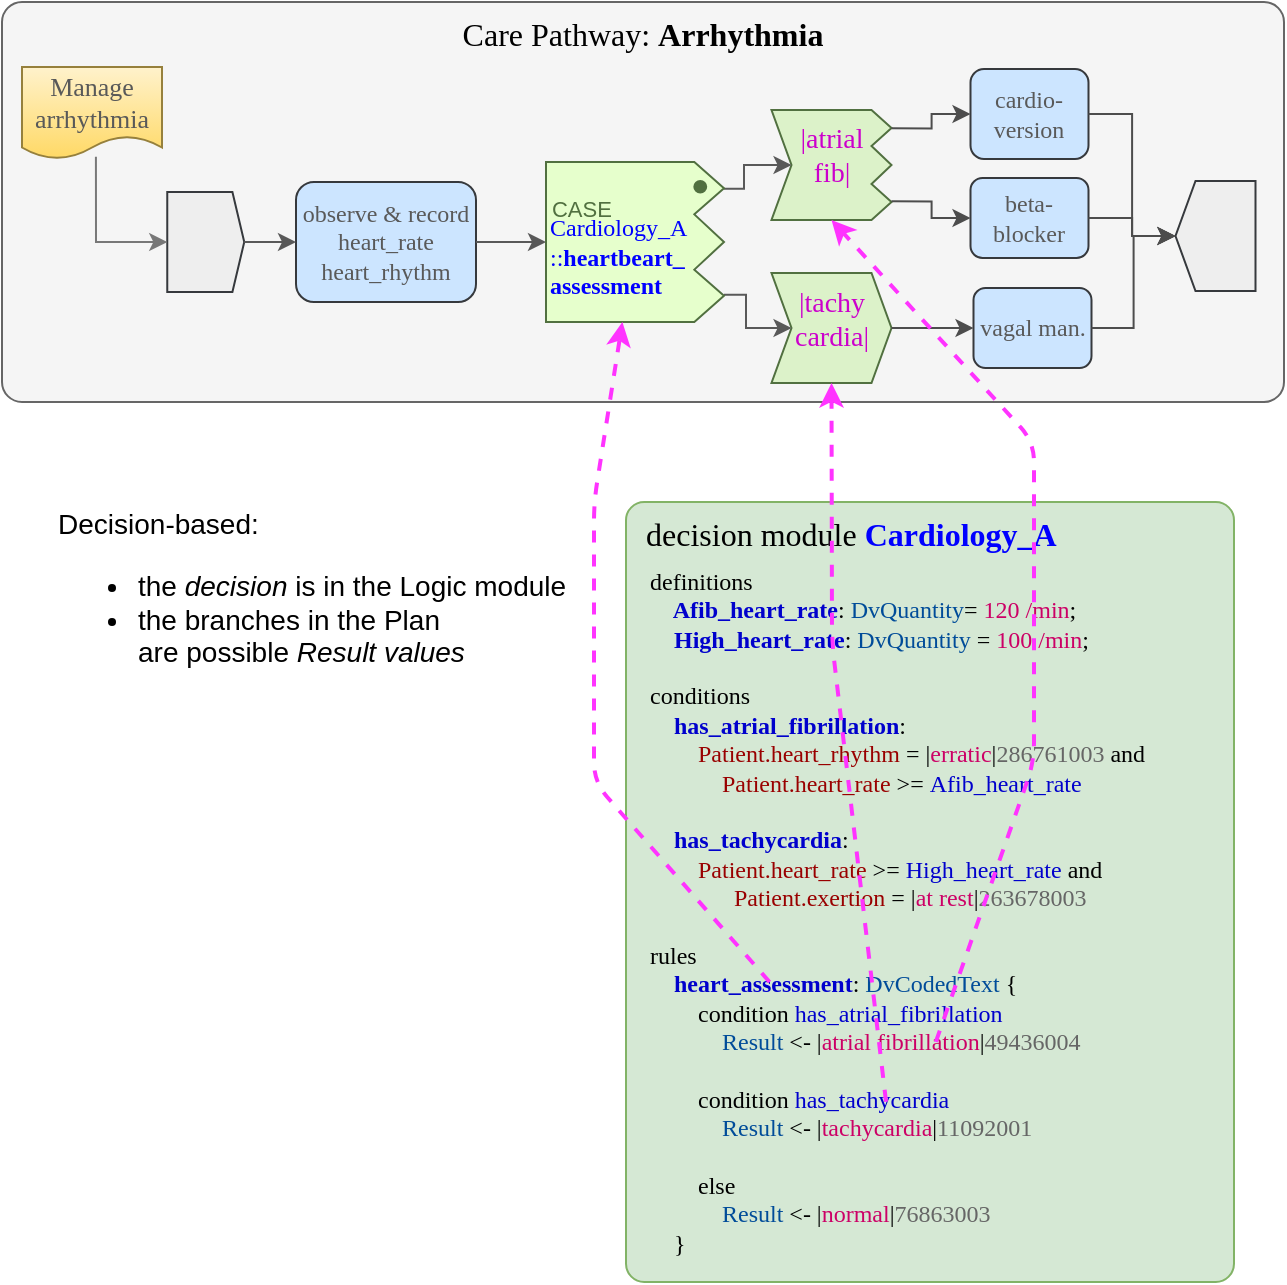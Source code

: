 <mxfile version="12.6.5" type="device"><diagram id="-mjmxiD4SZ3i_Z-_ZSI0" name="Page-1"><mxGraphModel dx="1368" dy="816" grid="1" gridSize="10" guides="1" tooltips="1" connect="1" arrows="1" fold="1" page="1" pageScale="1" pageWidth="1169" pageHeight="827" math="0" shadow="0"><root><mxCell id="0"/><mxCell id="1" parent="0"/><mxCell id="RvP3062w9t06JpOHgTbH-34" value="&lt;font color=&quot;#000000&quot; style=&quot;font-size: 16px;&quot;&gt;Care Pathway: &lt;b style=&quot;font-size: 16px;&quot;&gt;Arrhythmia&lt;/b&gt;&lt;/font&gt;" style="rounded=1;whiteSpace=wrap;html=1;fontSize=16;arcSize=5;fillColor=#f5f5f5;strokeColor=#666666;verticalAlign=top;fontColor=#333333;fontFamily=Tahoma;" parent="1" vertex="1"><mxGeometry x="64" y="40" width="641" height="200" as="geometry"/></mxCell><mxCell id="RvP3062w9t06JpOHgTbH-6" value="observe &amp;amp; record&lt;br&gt;&lt;span style=&quot;text-align: left;&quot;&gt;&lt;font&gt;heart_rate&lt;/font&gt;&lt;/span&gt;&lt;span&gt;&lt;font&gt;&lt;br&gt;&lt;/font&gt;&lt;/span&gt;&lt;span&gt;&lt;font&gt;heart_rhythm&lt;/font&gt;&lt;br&gt;&lt;/span&gt;" style="shape=ext;rounded=1;html=1;whiteSpace=wrap;shadow=0;glass=0;comic=0;labelBackgroundColor=none;strokeColor=#36393d;strokeWidth=1;fillColor=#cce5ff;fontFamily=Tahoma;fontSize=12;align=center;fontColor=#595959;fontStyle=0" parent="1" vertex="1"><mxGeometry x="211" y="130" width="90" height="60" as="geometry"/></mxCell><mxCell id="RvP3062w9t06JpOHgTbH-7" value="" style="endArrow=classic;html=1;labelBackgroundColor=none;strokeColor=#595959;strokeWidth=1;fontFamily=Tahoma;fontSize=14;fontColor=#525252;entryX=0;entryY=0.5;exitX=1;exitY=0.5;fillColor=#f5f5f5;gradientColor=#b3b3b3;entryDx=0;entryDy=0;exitDx=0;exitDy=0;" parent="1" source="RvP3062w9t06JpOHgTbH-6" target="dO6ojmiXCGP0qlEIDVPj-1" edge="1"><mxGeometry width="50" height="50" relative="1" as="geometry"><mxPoint x="321.25" y="160" as="sourcePoint"/><mxPoint x="343.75" y="159.5" as="targetPoint"/></mxGeometry></mxCell><mxCell id="RvP3062w9t06JpOHgTbH-8" value="&lt;br style=&quot;font-size: 12px&quot;&gt;" style="shape=stencil(tZTbDoMgDIafhtsFbdz9wrb3YK5OMgYG2Onth6DJnLrsoIkx6f/br4UiBJgteYUkpSWBNUlToP7lw2sMl1kMua0wd1G7cCP4TmJ0rDP6iFexdw1BqBKNcLULG0JX/pv6AZZrpTxEaGU7zpPvYVwon0tvEdZ0c+9Eleef0KGJahLU7efMRTYDNZmj0y6z7XvaTieidntNZpnUNNTkRyYwr4wdYmA7nh8PRp/VfrCTitc/SM9o7ZO+4PtjP7TANlsK9ZSdDZ3vz9OXL5ue/Vcevq1Pv03PpbY/bF6YZ28sQR2ZJbBCG3wz5EJIGS/EsZLDbijaYwc13s9BeAA=);whiteSpace=wrap;html=1;fillColor=#eeeeee;fontSize=12;strokeColor=#36393d;fontFamily=Tahoma;" parent="1" vertex="1"><mxGeometry x="146.63" y="135" width="38.5" height="50" as="geometry"/></mxCell><mxCell id="RvP3062w9t06JpOHgTbH-3" value="" style="endArrow=classic;html=1;labelBackgroundColor=none;strokeColor=#595959;strokeWidth=1;fontFamily=Tahoma;fontSize=14;fontColor=#525252;exitX=1;exitY=0.5;fillColor=#f5f5f5;gradientColor=#b3b3b3;fontStyle=0;entryX=0;entryY=0.5;exitDx=0;exitDy=0;" parent="1" source="RvP3062w9t06JpOHgTbH-8" target="RvP3062w9t06JpOHgTbH-6" edge="1"><mxGeometry width="50" height="50" relative="1" as="geometry"><mxPoint x="221.25" y="167.5" as="sourcePoint"/><mxPoint x="223.75" y="123.5" as="targetPoint"/></mxGeometry></mxCell><mxCell id="RvP3062w9t06JpOHgTbH-13" value="&lt;font color=&quot;#cc00cc&quot; style=&quot;font-size: 14px;&quot;&gt;|tachy&lt;br style=&quot;font-size: 14px;&quot;&gt;cardia|&lt;/font&gt;" style="shape=stencil(tZXtboMgFIavhr8LH0Oznwtd74NSNkkpGLTtdvc7iiZlfmzVmRjNeY/vwzG8RMREVchSI4oLxHaIUs7hBuUtlhmOpaxKreqoXWUw8mB17FR18Cd9M8e6IxhX6GDqpsveEH6Fd5qLCeWdA4jxrko6d32ASePAiz8jrFv+K6lK4J91rUNUSavu/8584htQySaTkixPuf3sP8h43bQT1IfnTahkk936HypZyGQClKkgM3GQ6vQR/MUdRyd5N9Yqb32AMj7bhRBlO7Gn4mXmI+IxGzdzkuPnuQSUsjmcg0bfPvurnj9yY9jebY27c/N19iy107zb/cUD8Ef9K+1kwQco6ys9tXegD7avVSeyBinzQf8Swpim+ayNRn/AbtX4D2mFbw==);whiteSpace=wrap;html=1;fillColor=#d5e8d4;strokeColor=#82b366;gradientColor=#97d077;fontSize=14;fontColor=#0000F0;verticalAlign=top;fontStyle=0;fontFamily=Tahoma;" parent="1" vertex="1"><mxGeometry x="448.75" y="175.5" width="60" height="55" as="geometry"/></mxCell><mxCell id="RvP3062w9t06JpOHgTbH-15" value="cardio-version" style="shape=stencil(tZThCoIwFIWfZn9jcwj9jVXvsfSaQ9tkrqy3b+4atFKJUJDBPUe/e9h2JVy0pWyAJLQkfE+SJE394ssOyy3FUrYNZA61m7RKnmpAp3XWVNCp3A0EpUuwyvUuPxC68+/0DxeZ0dpDlNFt5Lz5HiaV9t/SO8KG9o+oajz/Ag4sqiyox9+Zm3QFKlsjacx85V426ULUOCtb5aSWobI/mVx4ZeoSc3GSWXW25qrz0STBsf0QzV/uj8GLx3Ik0ERbLgpjYSZPoeoaZ3dq78bd0PSLHVT8lQThCQ==);whiteSpace=wrap;html=1;fontSize=12;align=center;fillColor=#cce5ff;strokeColor=#36393d;fontColor=#595959;fontFamily=Tahoma;" parent="1" vertex="1"><mxGeometry x="548.25" y="73.5" width="59" height="45" as="geometry"/></mxCell><mxCell id="RvP3062w9t06JpOHgTbH-17" value="vagal man." style="shape=stencil(tZThCoIwFIWfZn9jcwj9jVXvsfSaQ9tkrqy3b+4atFKJUJDBPUe/e9h2JVy0pWyAJLQkfE+SJE394ssOyy3FUrYNZA61m7RKnmpAp3XWVNCp3A0EpUuwyvUuPxC68+/0DxeZ0dpDlNFt5Lz5HiaV9t/SO8KG9o+oajz/Ag4sqiyox9+Zm3QFKlsjacx85V426ULUOCtb5aSWobI/mVx4ZeoSc3GSWXW25qrz0STBsf0QzV/uj8GLx3Ik0ERbLgpjYSZPoeoaZ3dq78bd0PSLHVT8lQThCQ==);whiteSpace=wrap;html=1;fontSize=12;align=center;fillColor=#cce5ff;strokeColor=#36393d;fontColor=#595959;fontFamily=Tahoma;" parent="1" vertex="1"><mxGeometry x="549.75" y="183" width="59" height="40" as="geometry"/></mxCell><mxCell id="RvP3062w9t06JpOHgTbH-12" style="edgeStyle=orthogonalEdgeStyle;rounded=0;orthogonalLoop=1;jettySize=auto;html=1;exitX=1;exitY=0.5;exitDx=0;exitDy=0;fontSize=12;strokeColor=#4D4D4D;fontFamily=Tahoma;" parent="1" source="RvP3062w9t06JpOHgTbH-13" target="RvP3062w9t06JpOHgTbH-17" edge="1"><mxGeometry relative="1" as="geometry"/></mxCell><mxCell id="RvP3062w9t06JpOHgTbH-19" value="&lt;span style=&quot;font-size: 14px;&quot;&gt;&lt;font style=&quot;font-size: 14px;&quot; color=&quot;#cc00cc&quot;&gt;|atrial &lt;br style=&quot;font-size: 14px;&quot;&gt;fib|&lt;/font&gt;&lt;/span&gt;" style="shape=stencil(tZXbcoIwEIafJrdODgbsZSfW94iYlowxYQLV+vZdCHbkWDU6w8DsLvvtD+w/ICbKXBYKUZwjtkaUcg4nCE8hTHAIZVmorAq5o/Rabo0KlbLybq9Oele1BG1z5XVVV9kHwu9wT30wkTlrAaKdLTuVqzrApLbQi38CrB1/7kQF8A+qUj5kSZPd3M5c8BdQSZe5IEn6JLV/pHNPf4+MIxWPU+/W26GSl3yx51D7z79iN2OZgMzUPjOxldn+y7tvuxsV86mNyZxxHsJwbQYhytZiQ8XbzHMEt403c5Li5dwSFLL26KBwKR/cUc07bwx76TbaXnXzuPak2z79Rm6aTlZx42na7t/DClgap2CZxM3n9+qPbCcPvMDMuFJNrS7kB9vbZCesBiZzXv3jwWCmeauNOn/AbrLhT9okfgE=);whiteSpace=wrap;html=1;fillColor=#d5e8d4;strokeColor=#82b366;gradientColor=#97d077;fontSize=14;verticalAlign=top;fontStyle=0;fontFamily=Tahoma;" parent="1" vertex="1"><mxGeometry x="448.75" y="94" width="60" height="55" as="geometry"/></mxCell><mxCell id="RvP3062w9t06JpOHgTbH-9" style="edgeStyle=orthogonalEdgeStyle;rounded=0;html=1;exitX=1;exitY=0.167;exitDx=0;exitDy=0;entryX=0;entryY=0.5;entryDx=0;entryDy=0;jettySize=auto;orthogonalLoop=1;strokeColor=#4D4D4D;fontFamily=Tahoma;" parent="1" source="RvP3062w9t06JpOHgTbH-19" target="RvP3062w9t06JpOHgTbH-15" edge="1"><mxGeometry relative="1" as="geometry"><mxPoint x="623.25" y="43.5" as="targetPoint"/></mxGeometry></mxCell><mxCell id="RvP3062w9t06JpOHgTbH-21" value="beta-blocker" style="shape=stencil(tZThCoIwFIWfZn9jcwj9jVXvsfSaQ9tkrqy3b+4atFKJUJDBPUe/e9h2JVy0pWyAJLQkfE+SJE394ssOyy3FUrYNZA61m7RKnmpAp3XWVNCp3A0EpUuwyvUuPxC68+/0DxeZ0dpDlNFt5Lz5HiaV9t/SO8KG9o+oajz/Ag4sqiyox9+Zm3QFKlsjacx85V426ULUOCtb5aSWobI/mVx4ZeoSc3GSWXW25qrz0STBsf0QzV/uj8GLx3Ik0ERbLgpjYSZPoeoaZ3dq78bd0PSLHVT8lQThCQ==);whiteSpace=wrap;html=1;fontSize=12;align=center;fillColor=#cce5ff;strokeColor=#36393d;fontColor=#595959;fontFamily=Tahoma;" parent="1" vertex="1"><mxGeometry x="548.25" y="128" width="59" height="40" as="geometry"/></mxCell><mxCell id="RvP3062w9t06JpOHgTbH-18" style="edgeStyle=orthogonalEdgeStyle;rounded=0;orthogonalLoop=1;jettySize=auto;html=1;exitX=1;exitY=0.83;exitDx=0;exitDy=0;entryX=0;entryY=0.5;entryDx=0;entryDy=0;strokeColor=#4D4D4D;fontSize=12;fontFamily=Tahoma;" parent="1" source="RvP3062w9t06JpOHgTbH-19" target="RvP3062w9t06JpOHgTbH-21" edge="1"><mxGeometry relative="1" as="geometry"/></mxCell><mxCell id="RvP3062w9t06JpOHgTbH-29" value="" style="shape=stencil(tZRhb4MgEIZ/DV8bhdplHxfX/Q9K2SSlYIC127/vyWkiEdtmU2PUe8/34cQDwmrf8FYSWjSEvRNKqwouEF4x3BYYct9KEVC7cKf4QUvM+ODsSV7VMfQEZRrpVOiybE+KN3inO1ktrDEAUdb4JDPKA4wrA97iB2H98L9J1AL/LIN0qJZR/XieualWoJZrVJoyh7qXrXQhalprucqfWoZa/pHJalDmmpjVBy5OX85+m2O2kk+ltbDaOgjxHgcilO3jcecjcInlzWzHXvvnvLnl3cKcJIb02V7kaGpy6y3HHexamZF9u6i934qe95f/9Kd2+rJ5DBDaejk39aBPZj+qM60CTWKdfNBD2Az3WyXbuRN2VHH7j8IN);whiteSpace=wrap;html=1;fillColor=#f5f5f5;gradientColor=#b3b3b3;fontSize=11;strokeColor=#666666;fontFamily=Tahoma;" parent="1" vertex="1"><mxGeometry x="650.75" y="129.5" width="40" height="55" as="geometry"/></mxCell><mxCell id="RvP3062w9t06JpOHgTbH-14" style="edgeStyle=orthogonalEdgeStyle;rounded=0;orthogonalLoop=1;jettySize=auto;html=1;exitX=1;exitY=0.5;exitDx=0;exitDy=0;entryX=0;entryY=0.5;entryDx=0;entryDy=0;strokeColor=#4D4D4D;fontSize=12;fontFamily=Tahoma;" parent="1" source="RvP3062w9t06JpOHgTbH-15" target="RvP3062w9t06JpOHgTbH-29" edge="1"><mxGeometry relative="1" as="geometry"><mxPoint x="627.75" y="169.685" as="targetPoint"/></mxGeometry></mxCell><mxCell id="RvP3062w9t06JpOHgTbH-16" style="edgeStyle=orthogonalEdgeStyle;rounded=0;orthogonalLoop=1;jettySize=auto;html=1;exitX=1;exitY=0.5;exitDx=0;exitDy=0;entryX=0;entryY=0.5;entryDx=0;entryDy=0;strokeColor=#4D4D4D;fontSize=12;fontFamily=Tahoma;" parent="1" source="RvP3062w9t06JpOHgTbH-17" target="RvP3062w9t06JpOHgTbH-29" edge="1"><mxGeometry relative="1" as="geometry"><mxPoint x="625.75" y="87.5" as="targetPoint"/></mxGeometry></mxCell><mxCell id="RvP3062w9t06JpOHgTbH-20" style="edgeStyle=orthogonalEdgeStyle;rounded=0;orthogonalLoop=1;jettySize=auto;html=1;exitX=1;exitY=0.5;exitDx=0;exitDy=0;entryX=0;entryY=0.5;entryDx=0;entryDy=0;strokeColor=#4D4D4D;fontSize=12;fontFamily=Tahoma;" parent="1" source="RvP3062w9t06JpOHgTbH-21" target="RvP3062w9t06JpOHgTbH-29" edge="1"><mxGeometry relative="1" as="geometry"><mxPoint x="627.75" y="206.315" as="targetPoint"/></mxGeometry></mxCell><mxCell id="RvP3062w9t06JpOHgTbH-30" value="&lt;div style=&quot;text-align: center&quot;&gt;Manage arrhythmia&lt;/div&gt;" style="shape=document;whiteSpace=wrap;html=1;boundedLbl=1;shadow=0;glass=0;comic=0;labelBackgroundColor=none;strokeColor=#96803C;strokeWidth=1;fillColor=#fff2cc;fontFamily=Tahoma;fontSize=13;align=center;fontStyle=0;size=0.25;gradientColor=#ffd966;fontColor=#595959;" parent="1" vertex="1"><mxGeometry x="74" y="72.5" width="70" height="46" as="geometry"/></mxCell><mxCell id="RvP3062w9t06JpOHgTbH-1" style="edgeStyle=orthogonalEdgeStyle;rounded=0;html=1;entryX=0;entryY=0.5;entryDx=0;entryDy=0;jettySize=auto;orthogonalLoop=1;fontSize=12;strokeWidth=1;strokeColor=#787878;exitX=0.528;exitY=0.975;exitDx=0;exitDy=0;exitPerimeter=0;fontFamily=Tahoma;" parent="1" source="RvP3062w9t06JpOHgTbH-30" target="RvP3062w9t06JpOHgTbH-8" edge="1"><mxGeometry relative="1" as="geometry"><mxPoint x="118.25" y="116.5" as="sourcePoint"/><Array as="points"><mxPoint x="111" y="160"/></Array></mxGeometry></mxCell><mxCell id="RvP3062w9t06JpOHgTbH-33" style="edgeStyle=orthogonalEdgeStyle;rounded=0;orthogonalLoop=1;jettySize=auto;html=1;exitX=1;exitY=0.83;exitDx=0;exitDy=0;entryX=0.167;entryY=0.5;entryDx=0;entryDy=0;entryPerimeter=0;fontSize=12;strokeColor=#595959;fontFamily=Tahoma;" parent="1" source="dO6ojmiXCGP0qlEIDVPj-1" target="RvP3062w9t06JpOHgTbH-13" edge="1"><mxGeometry relative="1" as="geometry"><Array as="points"><mxPoint x="436" y="186"/><mxPoint x="436" y="203"/></Array><mxPoint x="388.75" y="177.65" as="sourcePoint"/></mxGeometry></mxCell><mxCell id="RvP3062w9t06JpOHgTbH-10" style="edgeStyle=orthogonalEdgeStyle;rounded=0;orthogonalLoop=1;jettySize=auto;html=1;exitX=1;exitY=0.167;exitDx=0;exitDy=0;entryX=0.167;entryY=0.5;entryDx=0;entryDy=0;entryPerimeter=0;fontSize=14;strokeColor=#595959;fontFamily=Tahoma;" parent="1" source="dO6ojmiXCGP0qlEIDVPj-1" target="RvP3062w9t06JpOHgTbH-19" edge="1"><mxGeometry relative="1" as="geometry"><mxPoint x="443.75" y="189" as="targetPoint"/><mxPoint x="388.75" y="141.185" as="sourcePoint"/><Array as="points"><mxPoint x="435" y="133"/><mxPoint x="435" y="122"/></Array></mxGeometry></mxCell><mxCell id="dO6ojmiXCGP0qlEIDVPj-1" value="&lt;font color=&quot;#0000ff&quot; style=&quot;font-size: 12px&quot;&gt;&lt;br style=&quot;font-size: 12px&quot;&gt;Cardiology_A&lt;br style=&quot;font-size: 12px&quot;&gt;::&lt;b style=&quot;font-size: 12px&quot;&gt;heartbeart_&lt;br&gt;assessment&lt;/b&gt;&lt;/font&gt;" style="shape=stencil(tVbbjoMgEP0aXxuFot3HhrU/sF9ALV1JKRikl/37Rccm0kpv2sRoZsZz5ihz0AjTumQVj1BcRvg7QogQd3LhCcI0hpDVFS8s5I7MCLaWHCq1NXrHT2JjOwahSm6Ebao4j+Klu6c5MC20Uo5EaFV7lV7dkTGhHDY+A1nX/s+LKse/55YbyCZtdvU854x8gDXxOWdJmk2j9oqXfETtNKy+1uQjqzUN6/XzL/DTtJi6TGiWMV2zYvdr9EFtBsVshZSFltq4EK5towjhPF2tKL3zHOC0YTBJsnge3wFXrPHnTeFS3usjv++6IdoLWgrVQ5Nx8NSHf43rnizGtUdZN39vK8DZOAXzdFx/8qr+l+GF1DUPDZ7L38xemw0YxVlEG/7AQWCFUMutVvZNm1h+bnYJxw8YuvzJ4XV0Lwf504Ue+jUoMrgRPBTJpRRVHV7xdOZ/xOcQlf0oLGpYdrtkNyvTZuEPok38Aw==);whiteSpace=wrap;html=1;fontSize=12;fillColor=#cdeb8b;strokeColor=#36393d;align=left;verticalAlign=middle;fontFamily=Tahoma;" parent="1" vertex="1"><mxGeometry x="336" y="120" width="89" height="80" as="geometry"/></mxCell><mxCell id="jY_2jfvrY_YicgK85NGo-1" value="Decision-based:&lt;br style=&quot;font-size: 14px&quot;&gt;&lt;ul&gt;&lt;li&gt;the &lt;i&gt;decision&lt;/i&gt; is in the Logic module&lt;/li&gt;&lt;li&gt;the branches in the Plan&lt;br&gt;are possible &lt;i&gt;Result values&lt;/i&gt;&lt;/li&gt;&lt;/ul&gt;" style="text;html=1;align=left;verticalAlign=middle;resizable=0;points=[];autosize=1;fontSize=14;fontColor=#000000;" parent="1" vertex="1"><mxGeometry x="90" y="290" width="270" height="100" as="geometry"/></mxCell><mxCell id="jY_2jfvrY_YicgK85NGo-2" value="&lt;div style=&quot;text-align: center ; font-size: 16px&quot;&gt;decision module&amp;nbsp;&lt;b style=&quot;font-size: 16px&quot;&gt;&lt;font color=&quot;#0000ff&quot; style=&quot;font-size: 16px&quot;&gt;Cardiology_A&lt;/font&gt;&lt;/b&gt;&lt;/div&gt;&lt;font color=&quot;#595959&quot; style=&quot;font-size: 16px&quot;&gt;&lt;div style=&quot;text-align: center ; font-size: 16px&quot;&gt;&lt;span style=&quot;font-size: 16px&quot;&gt;&amp;nbsp; &amp;nbsp; &amp;nbsp; &amp;nbsp; &amp;nbsp;&lt;/span&gt;&lt;span style=&quot;font-size: 16px&quot;&gt;&amp;nbsp; &amp;nbsp; &amp;nbsp; &amp;nbsp;&lt;/span&gt;&lt;/div&gt;&lt;/font&gt;" style="rounded=1;whiteSpace=wrap;html=1;fontSize=16;arcSize=3;verticalAlign=top;fillColor=#d5e8d4;strokeColor=#82b366;align=left;spacingLeft=8;fontFamily=Tahoma;" parent="1" vertex="1"><mxGeometry x="376" y="290" width="304" height="390" as="geometry"/></mxCell><mxCell id="jY_2jfvrY_YicgK85NGo-3" value="definitions&lt;br style=&quot;font-size: 12px&quot;&gt;&lt;b style=&quot;color: rgb(0 , 0 , 204) ; font-size: 12px&quot;&gt;&amp;nbsp; &amp;nbsp; Afib_heart_rate&lt;/b&gt;:&amp;nbsp;&lt;font color=&quot;#004c99&quot; style=&quot;font-size: 12px&quot;&gt;DvQuantity&lt;/font&gt;= &lt;font color=&quot;#cc0066&quot; style=&quot;font-size: 12px&quot;&gt;120 /min&lt;/font&gt;;&lt;br style=&quot;font-size: 12px&quot;&gt;&lt;font color=&quot;#0000cc&quot; style=&quot;font-size: 12px&quot;&gt;&lt;b style=&quot;font-size: 12px&quot;&gt;&amp;nbsp; &amp;nbsp; High_heart_rate&lt;/b&gt;&lt;/font&gt;:&amp;nbsp;&lt;span style=&quot;color: rgb(0 , 76 , 153) ; font-size: 12px&quot;&gt;DvQuantity&lt;/span&gt;&amp;nbsp;= &lt;font color=&quot;#cc0066&quot; style=&quot;font-size: 12px&quot;&gt;100 /min&lt;/font&gt;;&lt;br style=&quot;font-size: 12px&quot;&gt;&lt;br style=&quot;font-size: 12px&quot;&gt;conditions&lt;br style=&quot;font-size: 12px&quot;&gt;&lt;font color=&quot;#0000cc&quot; style=&quot;font-size: 12px&quot;&gt;&lt;b style=&quot;font-size: 12px&quot;&gt;&amp;nbsp; &amp;nbsp; has_atrial_fibrillation&lt;/b&gt;&lt;/font&gt;:&lt;br style=&quot;font-size: 12px&quot;&gt;&amp;nbsp; &amp;nbsp; &amp;nbsp; &amp;nbsp;&amp;nbsp;&lt;font color=&quot;#990000&quot; style=&quot;font-size: 12px&quot;&gt;Patient.heart_rhythm&lt;/font&gt;&amp;nbsp;= |&lt;font color=&quot;#cc0066&quot; style=&quot;font-size: 12px&quot;&gt;erratic&lt;/font&gt;|&lt;font color=&quot;#666666&quot; style=&quot;font-size: 12px&quot;&gt;286761003&lt;/font&gt;&amp;nbsp;and&amp;nbsp;&lt;br style=&quot;font-size: 12px&quot;&gt;&amp;nbsp; &amp;nbsp; &amp;nbsp; &amp;nbsp; &amp;nbsp; &amp;nbsp;&amp;nbsp;&lt;font color=&quot;#990000&quot; style=&quot;font-size: 12px&quot;&gt;Patient.heart_rate&lt;/font&gt;&amp;nbsp;&amp;gt;=&amp;nbsp;&lt;font color=&quot;#0000cc&quot; style=&quot;font-size: 12px&quot;&gt;Afib_heart_rate&lt;/font&gt;&lt;br style=&quot;font-size: 12px&quot;&gt;&lt;br style=&quot;font-size: 12px&quot;&gt;&lt;font color=&quot;#0000cc&quot; style=&quot;font-size: 12px&quot;&gt;&lt;b style=&quot;font-size: 12px&quot;&gt;&amp;nbsp; &amp;nbsp; has_tachycardia&lt;/b&gt;&lt;/font&gt;:&lt;br style=&quot;font-size: 12px&quot;&gt;&amp;nbsp; &amp;nbsp; &amp;nbsp; &amp;nbsp;&amp;nbsp;&lt;font color=&quot;#990000&quot; style=&quot;font-size: 12px&quot;&gt;Patient.heart_rate&lt;/font&gt;&amp;nbsp;&amp;gt;=&amp;nbsp;&lt;font color=&quot;#0000cc&quot; style=&quot;font-size: 12px&quot;&gt;High_heart_rate&lt;/font&gt;&amp;nbsp;and&amp;nbsp;&lt;br style=&quot;font-size: 12px&quot;&gt;&amp;nbsp; &amp;nbsp; &amp;nbsp; &amp;nbsp; &amp;nbsp; &amp;nbsp; &amp;nbsp; &lt;font color=&quot;#990000&quot; style=&quot;font-size: 12px&quot;&gt;Patient.exertion&lt;/font&gt;&amp;nbsp;= |&lt;font color=&quot;#cc0066&quot; style=&quot;font-size: 12px&quot;&gt;at rest&lt;/font&gt;|&lt;font color=&quot;#666666&quot; style=&quot;font-size: 12px&quot;&gt;263678003&lt;/font&gt;&lt;br style=&quot;font-size: 12px&quot;&gt;&lt;br style=&quot;font-size: 12px&quot;&gt;rules&lt;br style=&quot;font-size: 12px&quot;&gt;&lt;font color=&quot;#0000cc&quot; style=&quot;font-size: 12px&quot;&gt;&lt;b style=&quot;font-size: 12px&quot;&gt;&amp;nbsp; &amp;nbsp; heart_assessment&lt;/b&gt;&lt;/font&gt;: &lt;font color=&quot;#004c99&quot; style=&quot;font-size: 12px&quot;&gt;DvCodedText&lt;/font&gt;&amp;nbsp;{&lt;br style=&quot;font-size: 12px&quot;&gt;&amp;nbsp; &amp;nbsp; &amp;nbsp; &amp;nbsp; condition &lt;font color=&quot;#0000cc&quot; style=&quot;font-size: 12px&quot;&gt;has_atrial_fibrillation&lt;/font&gt;&amp;nbsp;&lt;br style=&quot;font-size: 12px&quot;&gt;&amp;nbsp; &amp;nbsp; &amp;nbsp; &amp;nbsp; &amp;nbsp; &amp;nbsp;&amp;nbsp;&lt;span style=&quot;color: rgb(0 , 76 , 153) ; font-size: 12px&quot;&gt;Result&lt;/span&gt;&amp;nbsp;&amp;lt;-&amp;nbsp;|&lt;font color=&quot;#cc0066&quot; style=&quot;font-size: 12px&quot;&gt;atrial fibrillation&lt;/font&gt;|&lt;font color=&quot;#666666&quot; style=&quot;font-size: 12px&quot;&gt;49436004&lt;/font&gt;&lt;br style=&quot;font-size: 12px&quot;&gt;&lt;br style=&quot;font-size: 12px&quot;&gt;&amp;nbsp; &amp;nbsp; &amp;nbsp; &amp;nbsp; condition &lt;font color=&quot;#0000cc&quot; style=&quot;font-size: 12px&quot;&gt;has_tachycardia&lt;/font&gt;&lt;br style=&quot;font-size: 12px&quot;&gt;&amp;nbsp; &amp;nbsp; &amp;nbsp; &amp;nbsp; &amp;nbsp; &amp;nbsp;&amp;nbsp;&lt;span style=&quot;color: rgb(0 , 76 , 153) ; font-size: 12px&quot;&gt;Result&lt;/span&gt;&amp;nbsp;&amp;lt;-&amp;nbsp;|&lt;font color=&quot;#cc0066&quot; style=&quot;font-size: 12px&quot;&gt;tachycardia&lt;/font&gt;|&lt;font color=&quot;#666666&quot; style=&quot;font-size: 12px&quot;&gt;11092001&lt;/font&gt;&lt;br style=&quot;font-size: 12px&quot;&gt;&lt;br style=&quot;font-size: 12px&quot;&gt;&amp;nbsp; &amp;nbsp; &amp;nbsp; &amp;nbsp; else&amp;nbsp;&lt;br style=&quot;font-size: 12px&quot;&gt;&amp;nbsp; &amp;nbsp; &amp;nbsp; &amp;nbsp; &amp;nbsp; &amp;nbsp;&amp;nbsp;&lt;span style=&quot;color: rgb(0 , 76 , 153) ; font-size: 12px&quot;&gt;Result&lt;/span&gt;&amp;nbsp;&amp;lt;- |&lt;font color=&quot;#cc0066&quot; style=&quot;font-size: 12px&quot;&gt;normal&lt;/font&gt;|&lt;font color=&quot;#666666&quot; style=&quot;font-size: 12px&quot;&gt;76863003&lt;/font&gt;&lt;br style=&quot;font-size: 12px&quot;&gt;&amp;nbsp; &amp;nbsp; }" style="text;align=left;verticalAlign=middle;resizable=0;points=[];autosize=1;html=1;fontSize=12;fontFamily=Tahoma;" parent="1" vertex="1"><mxGeometry x="386.01" y="325" width="300" height="340" as="geometry"/></mxCell><mxCell id="7oMw7U_gbAavTJqSVHRy-3" value="" style="endArrow=classic;html=1;fontFamily=Tahoma;fontSize=14;fontColor=#000000;exitX=0.206;exitY=0.603;exitDx=0;exitDy=0;exitPerimeter=0;strokeWidth=2;dashed=1;strokeColor=#FF33FF;" parent="1" source="jY_2jfvrY_YicgK85NGo-3" target="dO6ojmiXCGP0qlEIDVPj-1" edge="1"><mxGeometry width="50" height="50" relative="1" as="geometry"><mxPoint x="50" y="780" as="sourcePoint"/><mxPoint x="100" y="730" as="targetPoint"/><Array as="points"><mxPoint x="360" y="430"/><mxPoint x="360" y="290"/></Array></mxGeometry></mxCell><mxCell id="kccxsmaOTHWladWt4zn3-1" value="" style="endArrow=classic;html=1;dashed=1;strokeColor=#FF33FF;strokeWidth=2;fontFamily=Tahoma;fontSize=14;fontColor=#000000;entryX=0.5;entryY=1;entryDx=0;entryDy=0;exitX=0.483;exitY=0.691;exitDx=0;exitDy=0;exitPerimeter=0;" parent="1" source="jY_2jfvrY_YicgK85NGo-3" target="RvP3062w9t06JpOHgTbH-19" edge="1"><mxGeometry width="50" height="50" relative="1" as="geometry"><mxPoint x="50" y="780" as="sourcePoint"/><mxPoint x="100" y="730" as="targetPoint"/><Array as="points"><mxPoint x="580" y="420"/><mxPoint x="580" y="260"/></Array></mxGeometry></mxCell><mxCell id="kccxsmaOTHWladWt4zn3-2" value="" style="endArrow=classic;html=1;dashed=1;strokeColor=#FF33FF;strokeWidth=2;fontFamily=Tahoma;fontSize=14;fontColor=#000000;entryX=0.5;entryY=1;entryDx=0;entryDy=0;exitX=0.4;exitY=0.779;exitDx=0;exitDy=0;exitPerimeter=0;" parent="1" source="jY_2jfvrY_YicgK85NGo-3" target="RvP3062w9t06JpOHgTbH-13" edge="1"><mxGeometry width="50" height="50" relative="1" as="geometry"><mxPoint x="50" y="780" as="sourcePoint"/><mxPoint x="100" y="730" as="targetPoint"/><Array as="points"><mxPoint x="479" y="360"/></Array></mxGeometry></mxCell></root></mxGraphModel></diagram></mxfile>